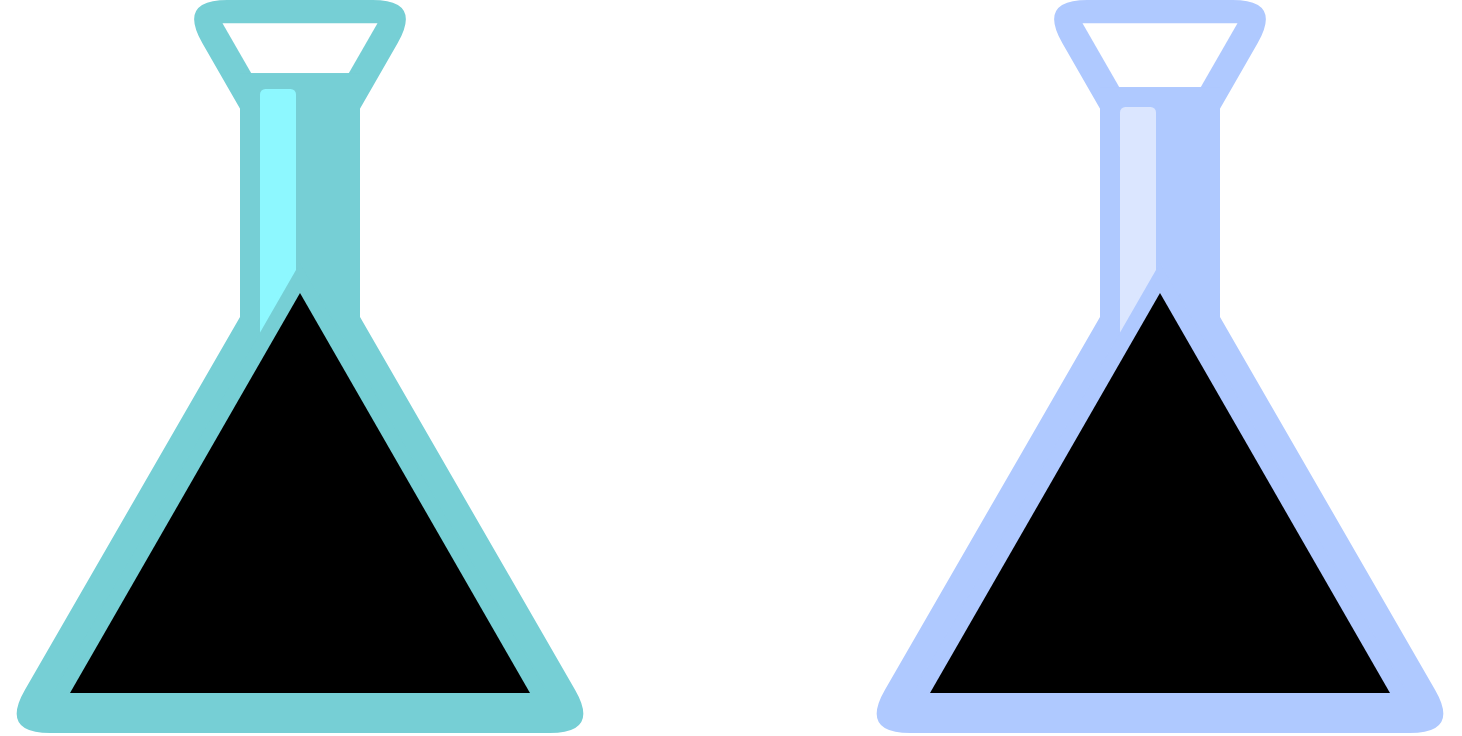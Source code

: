 <mxfile version="26.0.2">
  <diagram name="Page-1" id="bPgR_RIj0AaWYffcp0ex">
    <mxGraphModel dx="648" dy="-245" grid="1" gridSize="10" guides="1" tooltips="1" connect="1" arrows="1" fold="1" page="1" pageScale="1" pageWidth="850" pageHeight="1100" math="0" shadow="0">
      <root>
        <mxCell id="0" />
        <mxCell id="1" parent="0" />
        <mxCell id="v6REpz9Sd-kFJPHaAdwe-1" value="" style="triangle;whiteSpace=wrap;html=1;direction=north;strokeColor=none;fillColor=#76cfd5;rounded=1;arcSize=50;aspect=fixed;" vertex="1" parent="1">
          <mxGeometry x="910" y="1296.52" width="300" height="260" as="geometry" />
        </mxCell>
        <mxCell id="v6REpz9Sd-kFJPHaAdwe-2" value="" style="triangle;whiteSpace=wrap;html=1;direction=north;strokeColor=none;fillColor=#76cfd5;aspect=fixed;rounded=1;arcSize=50;rotation=-180;" vertex="1" parent="1">
          <mxGeometry x="998.75" y="1190" width="122.5" height="106.52" as="geometry" />
        </mxCell>
        <mxCell id="v6REpz9Sd-kFJPHaAdwe-3" value="" style="triangle;whiteSpace=wrap;html=1;direction=north;strokeColor=none;fillColor=default;aspect=fixed;rotation=-180;" vertex="1" parent="1">
          <mxGeometry x="1021.25" y="1201.565" width="77.5" height="67.39" as="geometry" />
        </mxCell>
        <mxCell id="v6REpz9Sd-kFJPHaAdwe-4" value="" style="rounded=0;whiteSpace=wrap;html=1;direction=south;strokeColor=none;fillColor=#76cfd5;" vertex="1" parent="1">
          <mxGeometry x="1030" y="1226.52" width="60" height="190" as="geometry" />
        </mxCell>
        <mxCell id="v6REpz9Sd-kFJPHaAdwe-5" value="" style="rounded=1;whiteSpace=wrap;html=1;direction=south;strokeColor=none;fillColor=#8DF8FF;" vertex="1" parent="1">
          <mxGeometry x="1040" y="1234.52" width="18" height="180" as="geometry" />
        </mxCell>
        <mxCell id="v6REpz9Sd-kFJPHaAdwe-6" value="" style="triangle;whiteSpace=wrap;html=1;direction=north;strokeColor=none;fillColor=#76cfd5;aspect=fixed;" vertex="1" parent="1">
          <mxGeometry x="933.5" y="1321.52" width="253" height="220" as="geometry" />
        </mxCell>
        <mxCell id="v6REpz9Sd-kFJPHaAdwe-7" value="" style="triangle;whiteSpace=wrap;html=1;direction=north;strokeColor=none;fillColor=#000000;aspect=fixed;" vertex="1" parent="1">
          <mxGeometry x="945" y="1336.52" width="230" height="200" as="geometry" />
        </mxCell>
        <mxCell id="v6REpz9Sd-kFJPHaAdwe-8" value="" style="triangle;whiteSpace=wrap;html=1;direction=north;strokeColor=none;fillColor=light-dark(#AFC9FF,#2C4371);rounded=1;arcSize=50;aspect=fixed;" vertex="1" parent="1">
          <mxGeometry x="1340" y="1296.52" width="300" height="260" as="geometry" />
        </mxCell>
        <mxCell id="v6REpz9Sd-kFJPHaAdwe-9" value="" style="triangle;whiteSpace=wrap;html=1;direction=north;strokeColor=none;fillColor=light-dark(#AFC9FF,#2C4371);aspect=fixed;rounded=1;arcSize=50;rotation=-180;" vertex="1" parent="1">
          <mxGeometry x="1428.75" y="1190" width="122.5" height="106.52" as="geometry" />
        </mxCell>
        <mxCell id="v6REpz9Sd-kFJPHaAdwe-10" value="" style="triangle;whiteSpace=wrap;html=1;direction=north;strokeColor=none;fillColor=light-dark(#FFFFFF,#FFFFFF);aspect=fixed;rotation=-180;" vertex="1" parent="1">
          <mxGeometry x="1451.25" y="1201.565" width="77.5" height="67.39" as="geometry" />
        </mxCell>
        <mxCell id="v6REpz9Sd-kFJPHaAdwe-11" value="" style="rounded=0;whiteSpace=wrap;html=1;direction=south;strokeColor=none;fillColor=light-dark(#AFC9FF,#2C4371);" vertex="1" parent="1">
          <mxGeometry x="1460" y="1233.52" width="60" height="190" as="geometry" />
        </mxCell>
        <mxCell id="v6REpz9Sd-kFJPHaAdwe-12" value="" style="rounded=1;whiteSpace=wrap;html=1;direction=south;strokeColor=none;fillColor=light-dark(#DBE6FF,#3D5E9E);" vertex="1" parent="1">
          <mxGeometry x="1470" y="1243.52" width="18" height="180" as="geometry" />
        </mxCell>
        <mxCell id="v6REpz9Sd-kFJPHaAdwe-13" value="" style="triangle;whiteSpace=wrap;html=1;direction=north;strokeColor=none;fillColor=light-dark(#AFC9FF,#2C4371);aspect=fixed;" vertex="1" parent="1">
          <mxGeometry x="1363.5" y="1321.52" width="253" height="220" as="geometry" />
        </mxCell>
        <mxCell id="v6REpz9Sd-kFJPHaAdwe-14" value="" style="triangle;whiteSpace=wrap;html=1;direction=north;strokeColor=none;fillColor=light-dark(#E206F6,#E206F6);aspect=fixed;gradientColor=light-dark(#0A10F0,#0A10F0);gradientDirection=west;" vertex="1" parent="1">
          <mxGeometry x="1375" y="1336.52" width="230" height="200" as="geometry" />
        </mxCell>
      </root>
    </mxGraphModel>
  </diagram>
</mxfile>

